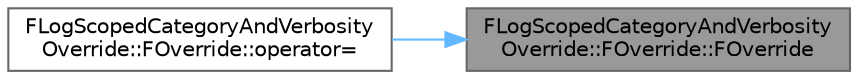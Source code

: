 digraph "FLogScopedCategoryAndVerbosityOverride::FOverride::FOverride"
{
 // INTERACTIVE_SVG=YES
 // LATEX_PDF_SIZE
  bgcolor="transparent";
  edge [fontname=Helvetica,fontsize=10,labelfontname=Helvetica,labelfontsize=10];
  node [fontname=Helvetica,fontsize=10,shape=box,height=0.2,width=0.4];
  rankdir="RL";
  Node1 [id="Node000001",label="FLogScopedCategoryAndVerbosity\lOverride::FOverride::FOverride",height=0.2,width=0.4,color="gray40", fillcolor="grey60", style="filled", fontcolor="black",tooltip=" "];
  Node1 -> Node2 [id="edge1_Node000001_Node000002",dir="back",color="steelblue1",style="solid",tooltip=" "];
  Node2 [id="Node000002",label="FLogScopedCategoryAndVerbosity\lOverride::FOverride::operator=",height=0.2,width=0.4,color="grey40", fillcolor="white", style="filled",URL="$d7/df6/structFLogScopedCategoryAndVerbosityOverride_1_1FOverride.html#aad16c173393ad5b3efe6b7b9924fc28d",tooltip=" "];
}
